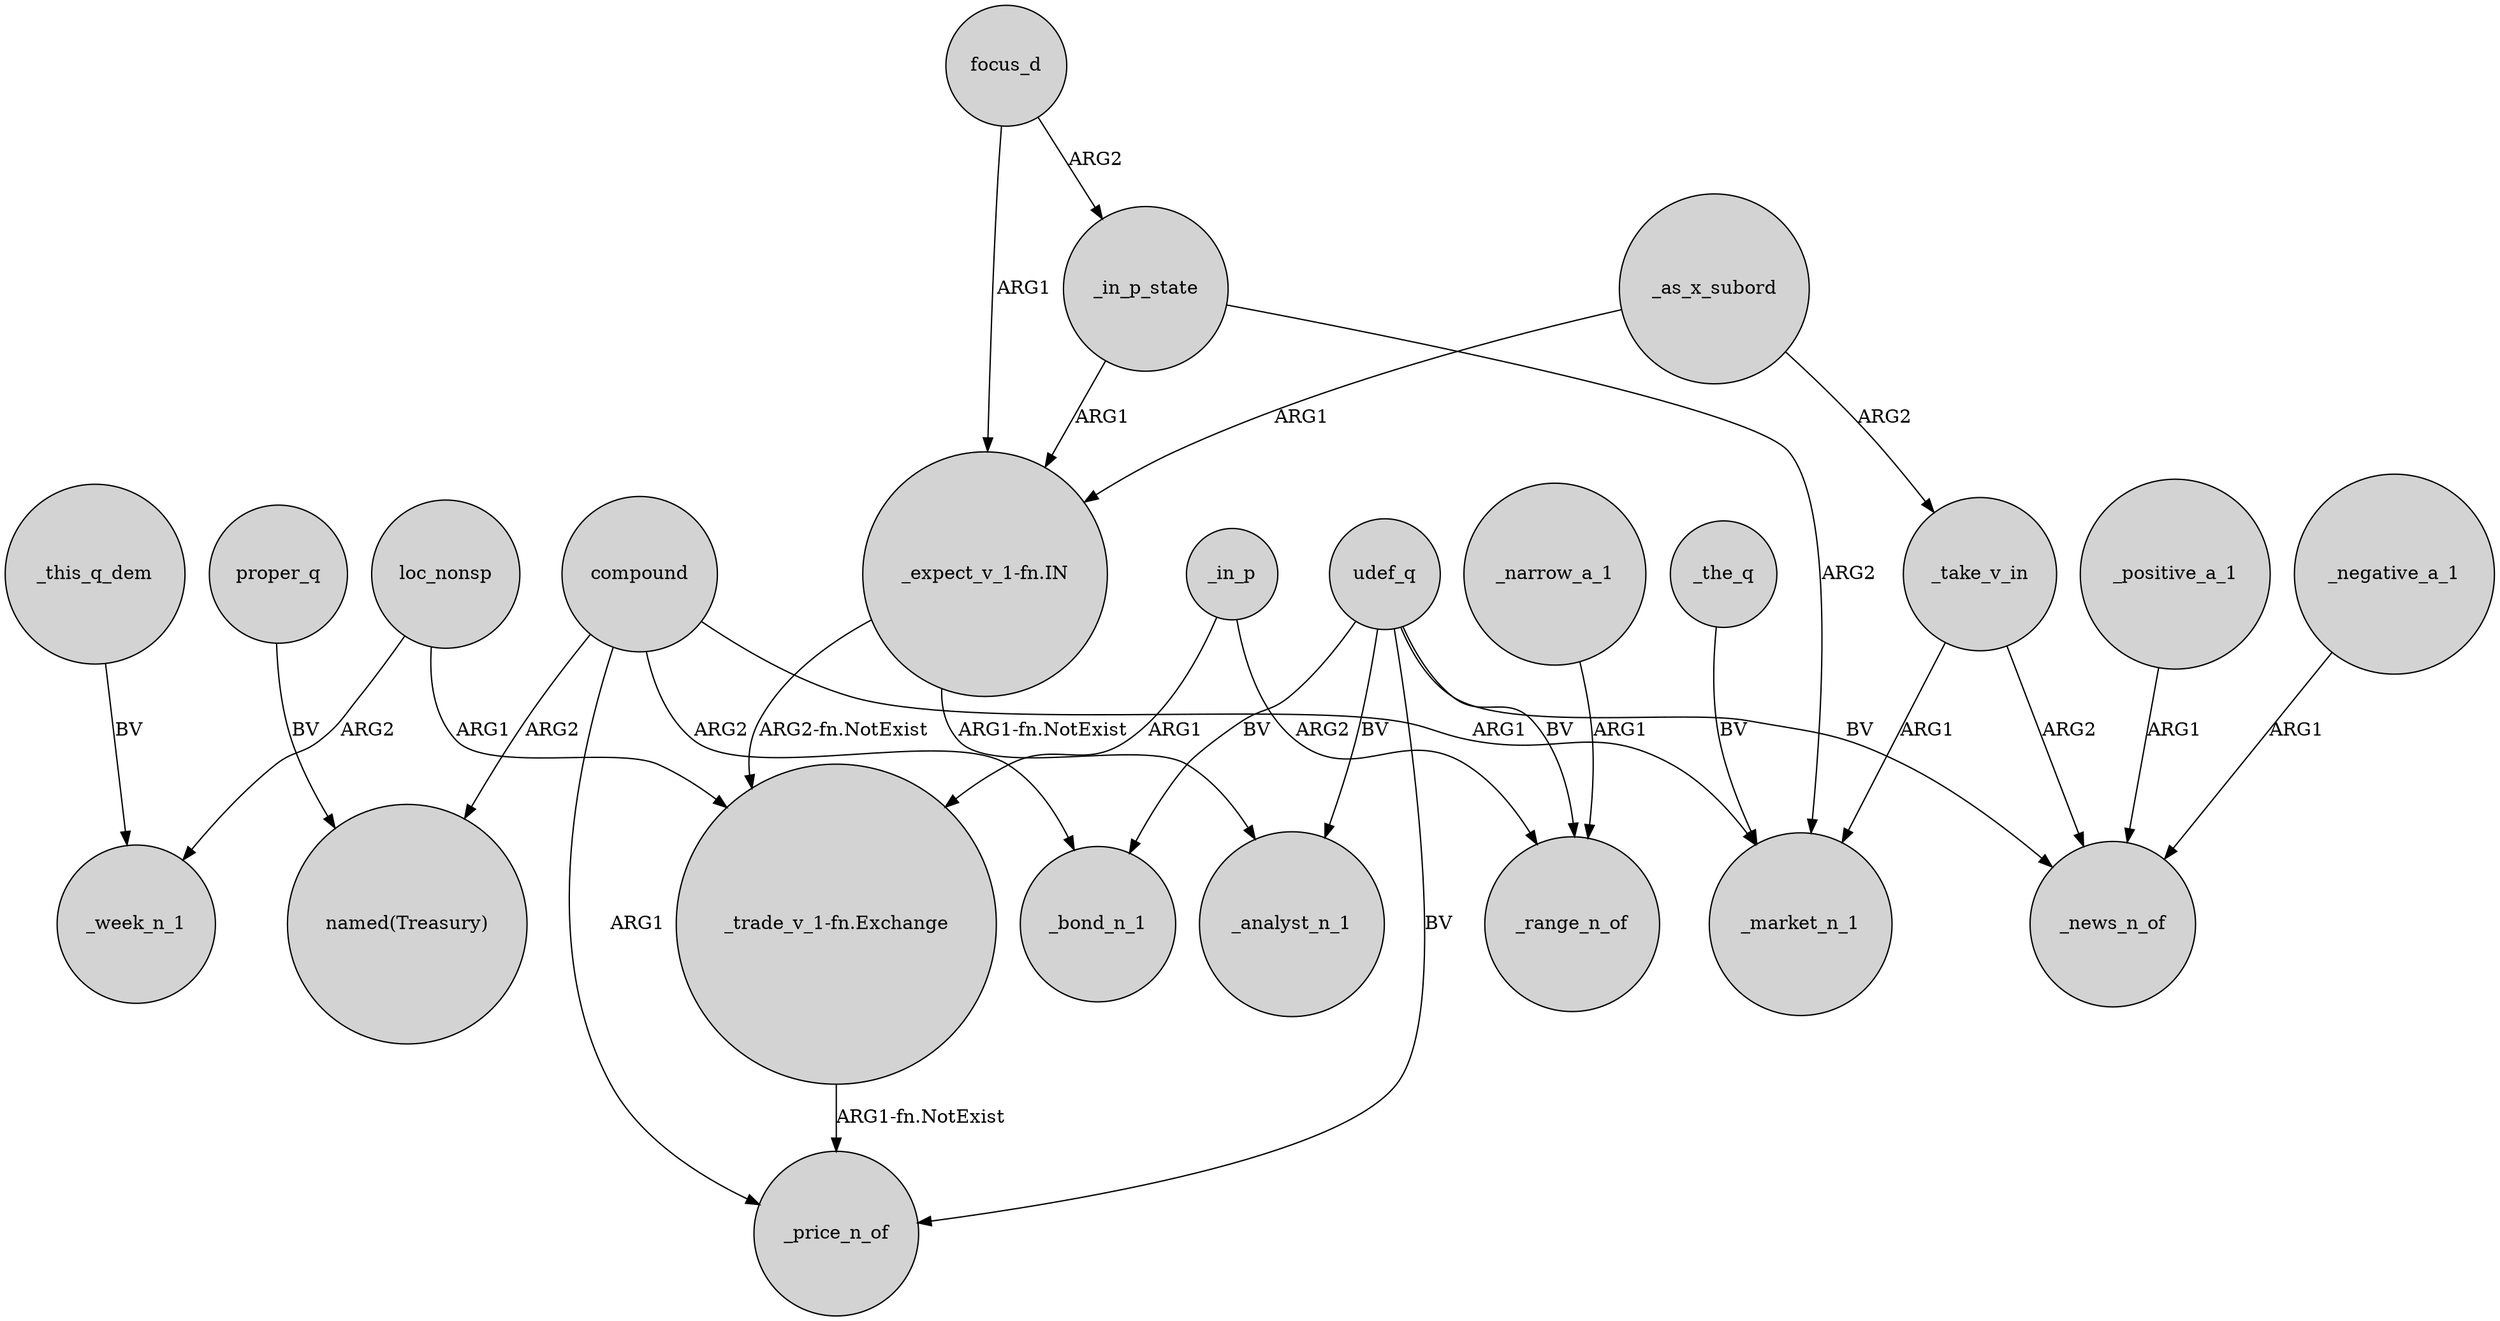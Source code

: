 digraph {
	node [shape=circle style=filled]
	compound -> "named(Treasury)" [label=ARG2]
	loc_nonsp -> "_trade_v_1-fn.Exchange" [label=ARG1]
	udef_q -> _price_n_of [label=BV]
	"_trade_v_1-fn.Exchange" -> _price_n_of [label="ARG1-fn.NotExist"]
	focus_d -> _in_p_state [label=ARG2]
	_in_p -> "_trade_v_1-fn.Exchange" [label=ARG1]
	_take_v_in -> _news_n_of [label=ARG2]
	_in_p -> _range_n_of [label=ARG2]
	focus_d -> "_expect_v_1-fn.IN" [label=ARG1]
	_this_q_dem -> _week_n_1 [label=BV]
	loc_nonsp -> _week_n_1 [label=ARG2]
	udef_q -> _bond_n_1 [label=BV]
	_narrow_a_1 -> _range_n_of [label=ARG1]
	_in_p_state -> _market_n_1 [label=ARG2]
	"_expect_v_1-fn.IN" -> _analyst_n_1 [label="ARG1-fn.NotExist"]
	"_expect_v_1-fn.IN" -> "_trade_v_1-fn.Exchange" [label="ARG2-fn.NotExist"]
	_positive_a_1 -> _news_n_of [label=ARG1]
	_in_p_state -> "_expect_v_1-fn.IN" [label=ARG1]
	proper_q -> "named(Treasury)" [label=BV]
	_take_v_in -> _market_n_1 [label=ARG1]
	udef_q -> _range_n_of [label=BV]
	_as_x_subord -> "_expect_v_1-fn.IN" [label=ARG1]
	compound -> _bond_n_1 [label=ARG2]
	_negative_a_1 -> _news_n_of [label=ARG1]
	_as_x_subord -> _take_v_in [label=ARG2]
	udef_q -> _news_n_of [label=BV]
	compound -> _market_n_1 [label=ARG1]
	compound -> _price_n_of [label=ARG1]
	_the_q -> _market_n_1 [label=BV]
	udef_q -> _analyst_n_1 [label=BV]
}
